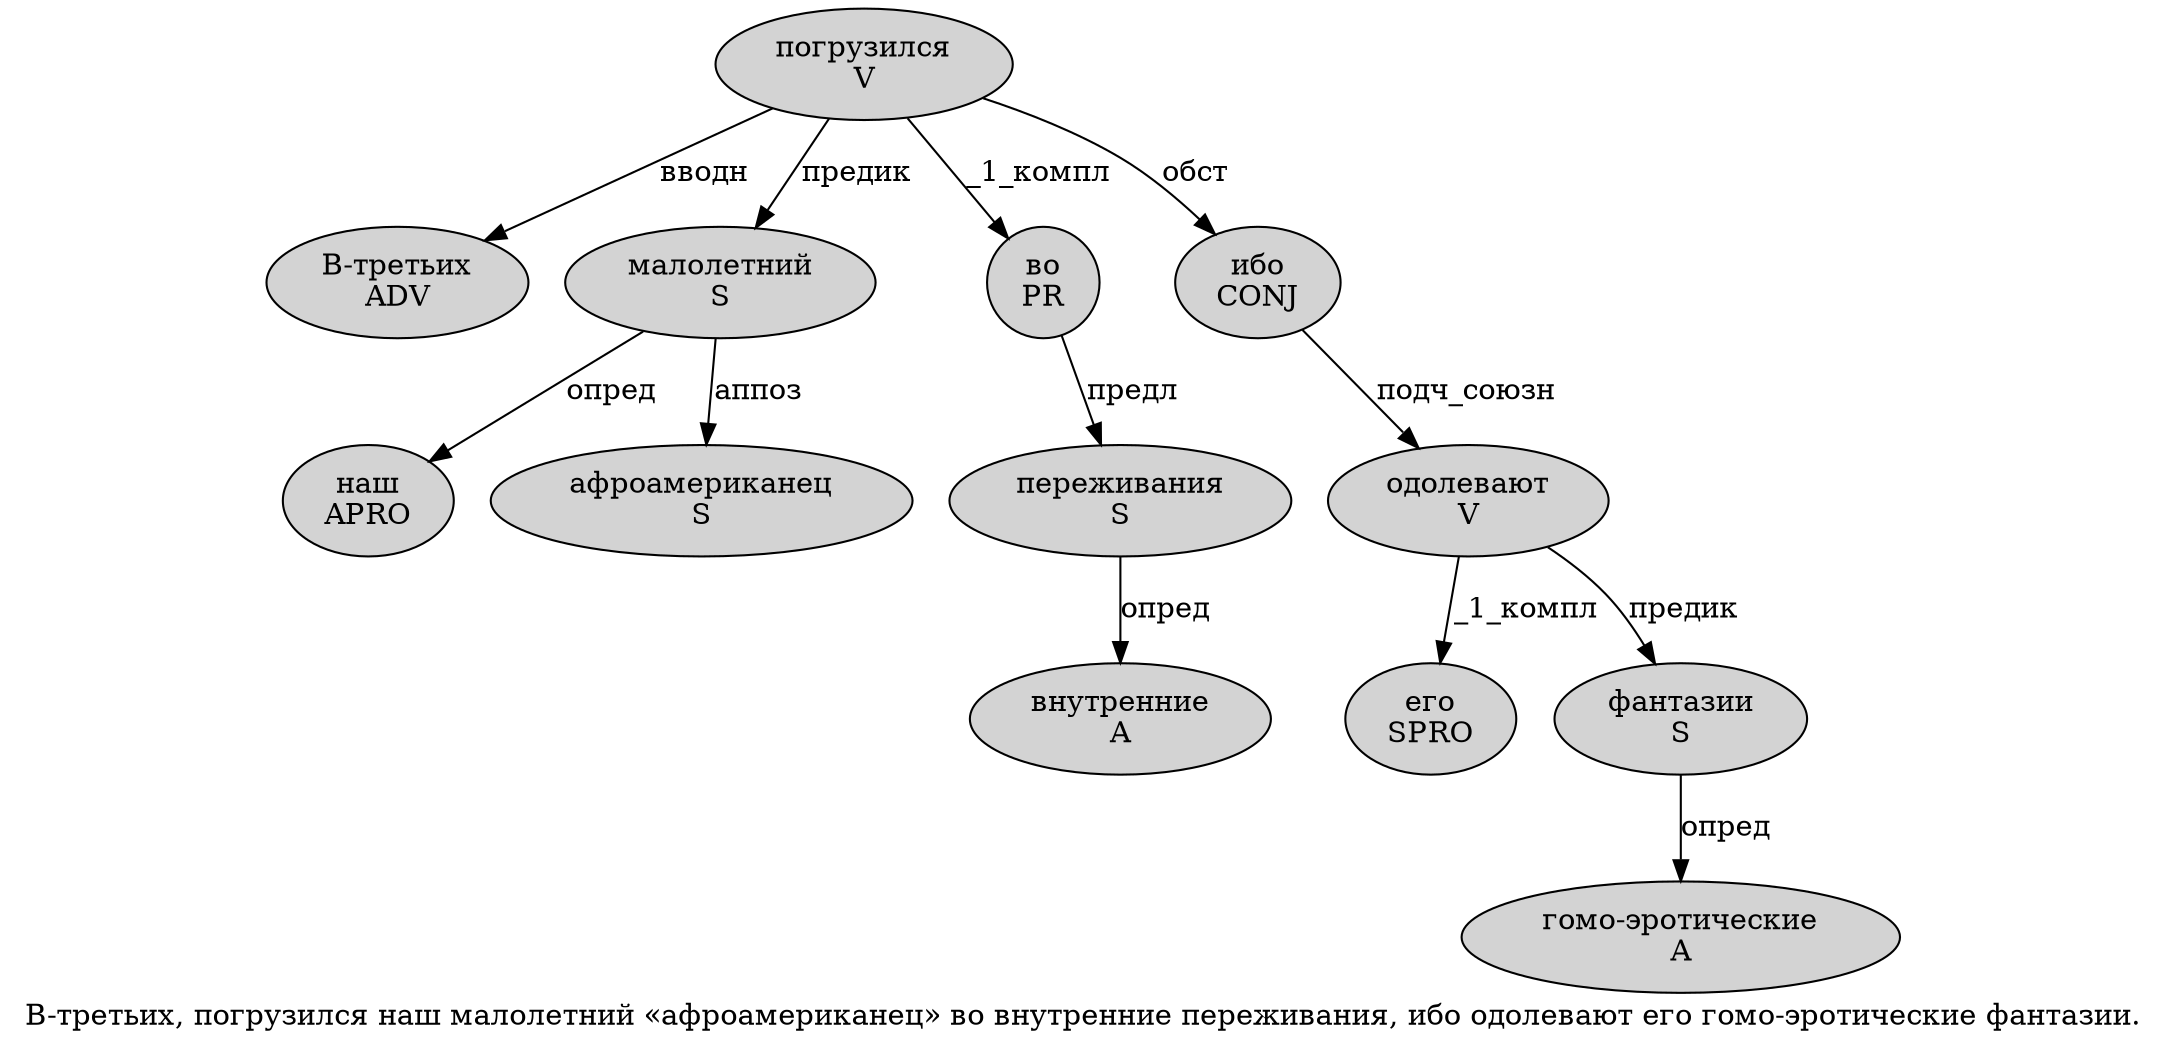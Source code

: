 digraph SENTENCE_4077 {
	graph [label="В-третьих, погрузился наш малолетний «афроамериканец» во внутренние переживания, ибо одолевают его гомо-эротические фантазии."]
	node [style=filled]
		0 [label="В-третьих
ADV" color="" fillcolor=lightgray penwidth=1 shape=ellipse]
		2 [label="погрузился
V" color="" fillcolor=lightgray penwidth=1 shape=ellipse]
		3 [label="наш
APRO" color="" fillcolor=lightgray penwidth=1 shape=ellipse]
		4 [label="малолетний
S" color="" fillcolor=lightgray penwidth=1 shape=ellipse]
		6 [label="афроамериканец
S" color="" fillcolor=lightgray penwidth=1 shape=ellipse]
		8 [label="во
PR" color="" fillcolor=lightgray penwidth=1 shape=ellipse]
		9 [label="внутренние
A" color="" fillcolor=lightgray penwidth=1 shape=ellipse]
		10 [label="переживания
S" color="" fillcolor=lightgray penwidth=1 shape=ellipse]
		12 [label="ибо
CONJ" color="" fillcolor=lightgray penwidth=1 shape=ellipse]
		13 [label="одолевают
V" color="" fillcolor=lightgray penwidth=1 shape=ellipse]
		14 [label="его
SPRO" color="" fillcolor=lightgray penwidth=1 shape=ellipse]
		15 [label="гомо-эротические
A" color="" fillcolor=lightgray penwidth=1 shape=ellipse]
		16 [label="фантазии
S" color="" fillcolor=lightgray penwidth=1 shape=ellipse]
			16 -> 15 [label="опред"]
			8 -> 10 [label="предл"]
			2 -> 0 [label="вводн"]
			2 -> 4 [label="предик"]
			2 -> 8 [label="_1_компл"]
			2 -> 12 [label="обст"]
			10 -> 9 [label="опред"]
			4 -> 3 [label="опред"]
			4 -> 6 [label="аппоз"]
			13 -> 14 [label="_1_компл"]
			13 -> 16 [label="предик"]
			12 -> 13 [label="подч_союзн"]
}